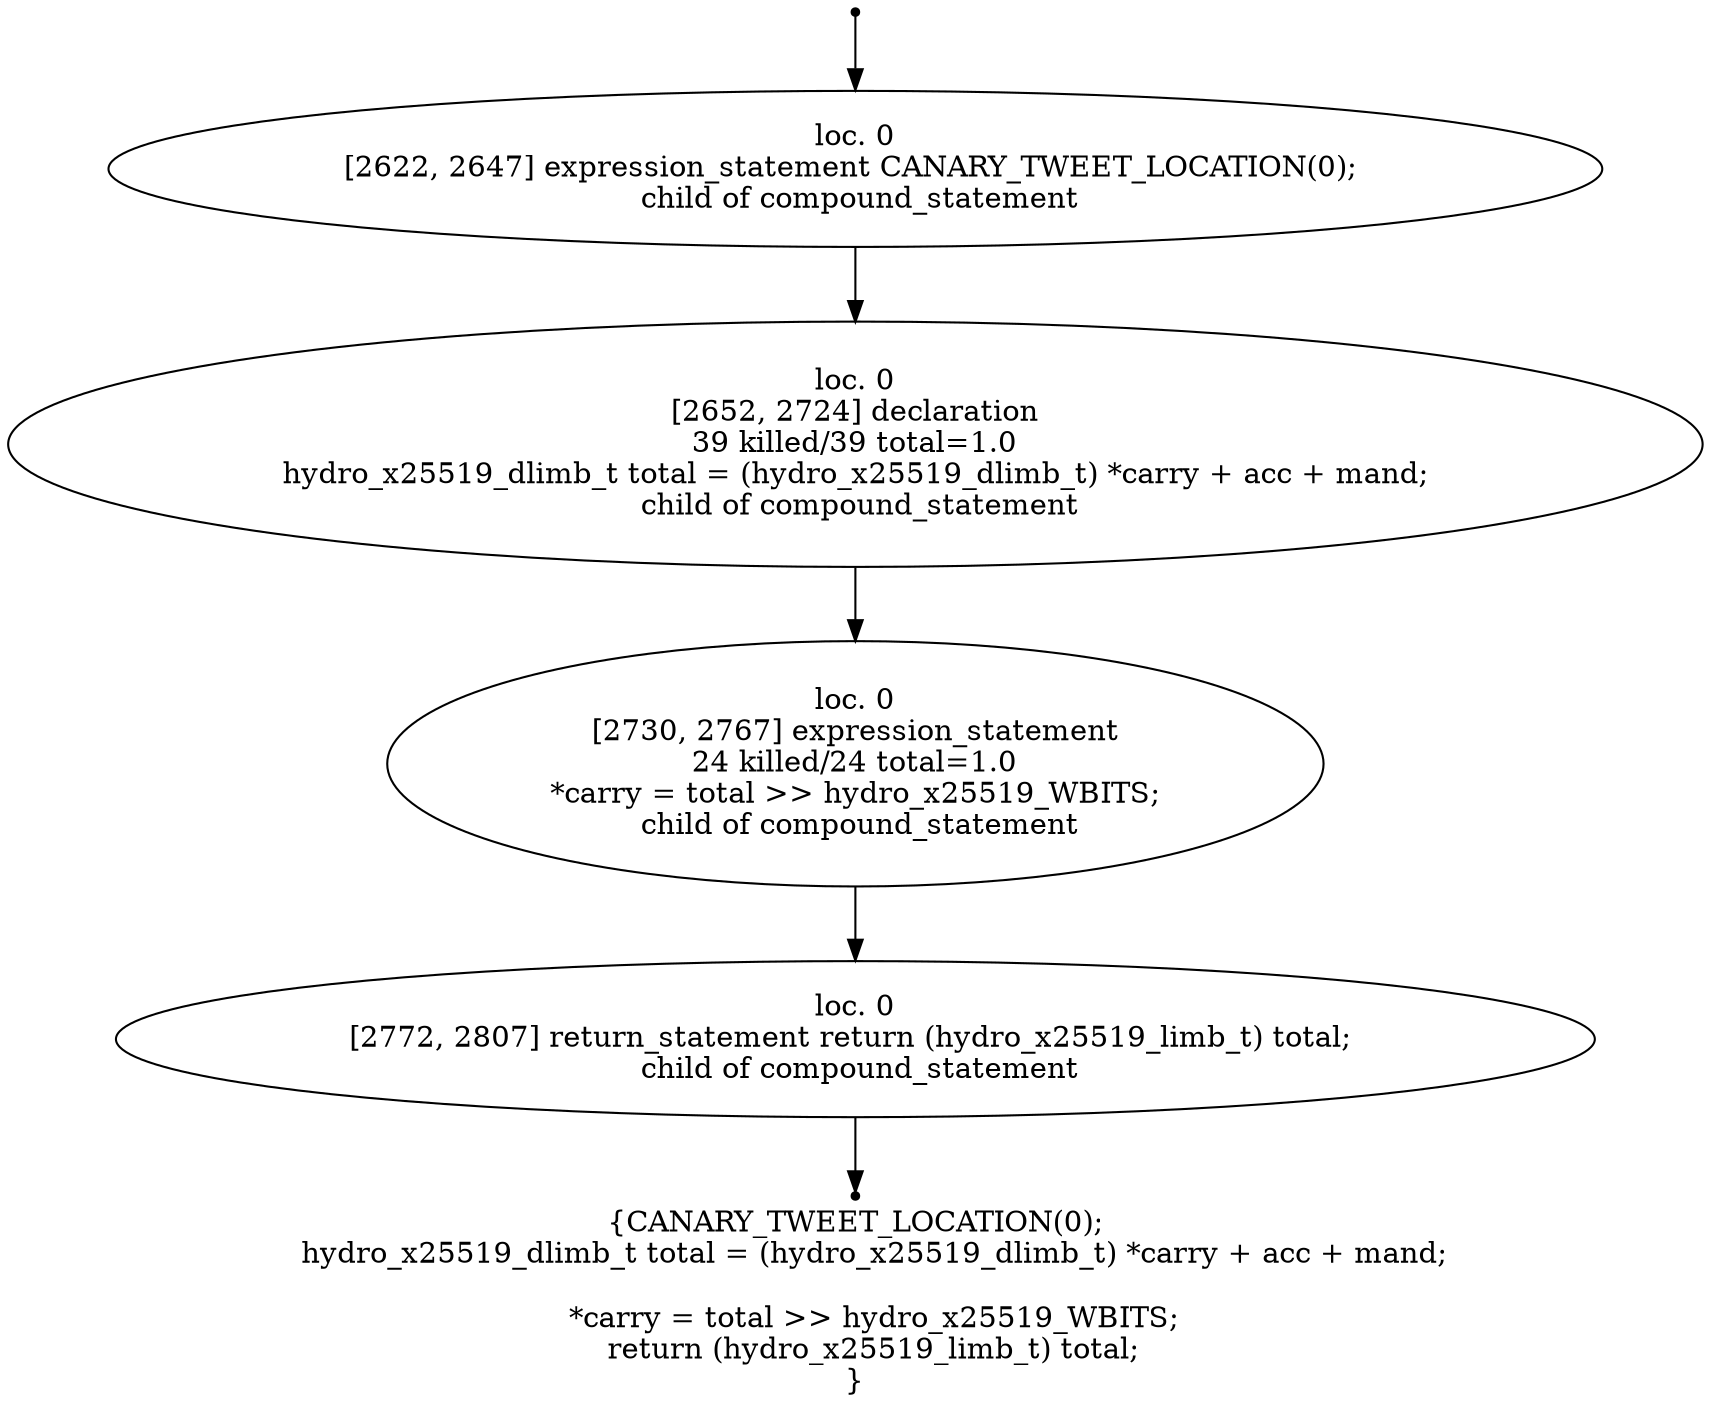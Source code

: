 digraph hydro_x25519_adc_1 {
	initial [shape=point]
	initial -> "loc. 0
[2622, 2647] expression_statement CANARY_TWEET_LOCATION(0); 
 child of compound_statement"
	final [shape=point]
	"loc. 0
[2772, 2807] return_statement return (hydro_x25519_limb_t) total; 
 child of compound_statement" -> final
	"loc. 0
[2622, 2647] expression_statement CANARY_TWEET_LOCATION(0); 
 child of compound_statement"
	"loc. 0
[2622, 2647] expression_statement CANARY_TWEET_LOCATION(0); 
 child of compound_statement" -> "loc. 0
[2652, 2724] declaration
39 killed/39 total=1.0
 hydro_x25519_dlimb_t total = (hydro_x25519_dlimb_t) *carry + acc + mand; 
 child of compound_statement"
	"loc. 0
[2652, 2724] declaration
39 killed/39 total=1.0
 hydro_x25519_dlimb_t total = (hydro_x25519_dlimb_t) *carry + acc + mand; 
 child of compound_statement"
	"loc. 0
[2652, 2724] declaration
39 killed/39 total=1.0
 hydro_x25519_dlimb_t total = (hydro_x25519_dlimb_t) *carry + acc + mand; 
 child of compound_statement" -> "loc. 0
[2730, 2767] expression_statement
24 killed/24 total=1.0
 *carry = total >> hydro_x25519_WBITS; 
 child of compound_statement"
	"loc. 0
[2730, 2767] expression_statement
24 killed/24 total=1.0
 *carry = total >> hydro_x25519_WBITS; 
 child of compound_statement"
	"loc. 0
[2730, 2767] expression_statement
24 killed/24 total=1.0
 *carry = total >> hydro_x25519_WBITS; 
 child of compound_statement" -> "loc. 0
[2772, 2807] return_statement return (hydro_x25519_limb_t) total; 
 child of compound_statement"
	"loc. 0
[2772, 2807] return_statement return (hydro_x25519_limb_t) total; 
 child of compound_statement"
	label="{CANARY_TWEET_LOCATION(0);
    hydro_x25519_dlimb_t total = (hydro_x25519_dlimb_t) *carry + acc + mand;

    *carry = total >> hydro_x25519_WBITS;
    return (hydro_x25519_limb_t) total;
}"
}
